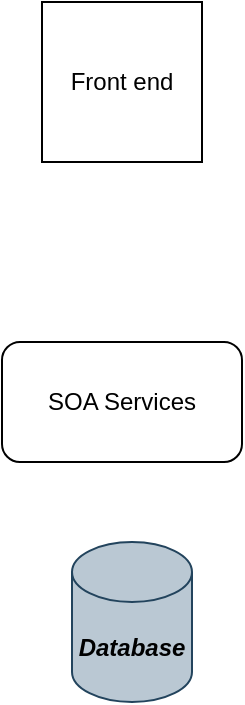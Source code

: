 <mxfile version="24.0.0" type="device">
  <diagram name="Page-1" id="r3ij-SZW9z0puGHD71V1">
    <mxGraphModel dx="1050" dy="557" grid="1" gridSize="10" guides="1" tooltips="1" connect="1" arrows="1" fold="1" page="1" pageScale="1" pageWidth="850" pageHeight="1100" math="0" shadow="0">
      <root>
        <mxCell id="0" />
        <mxCell id="1" parent="0" />
        <mxCell id="dSz6UqDjp-xAasms5R_Y-1" value="&lt;i&gt;&lt;b&gt;Database&lt;/b&gt;&lt;/i&gt;" style="shape=cylinder3;html=1;boundedLbl=1;backgroundOutline=1;size=15;fontStyle=0;fillColor=#bac8d3;strokeColor=#23445d;fillStyle=auto;whiteSpace=wrap;labelBackgroundColor=none;align=center;" vertex="1" parent="1">
          <mxGeometry x="395" y="360" width="60" height="80" as="geometry" />
        </mxCell>
        <mxCell id="dSz6UqDjp-xAasms5R_Y-2" value="SOA Services" style="rounded=1;whiteSpace=wrap;html=1;" vertex="1" parent="1">
          <mxGeometry x="360" y="260" width="120" height="60" as="geometry" />
        </mxCell>
        <mxCell id="dSz6UqDjp-xAasms5R_Y-3" value="Front end" style="whiteSpace=wrap;html=1;aspect=fixed;" vertex="1" parent="1">
          <mxGeometry x="380" y="90" width="80" height="80" as="geometry" />
        </mxCell>
      </root>
    </mxGraphModel>
  </diagram>
</mxfile>
